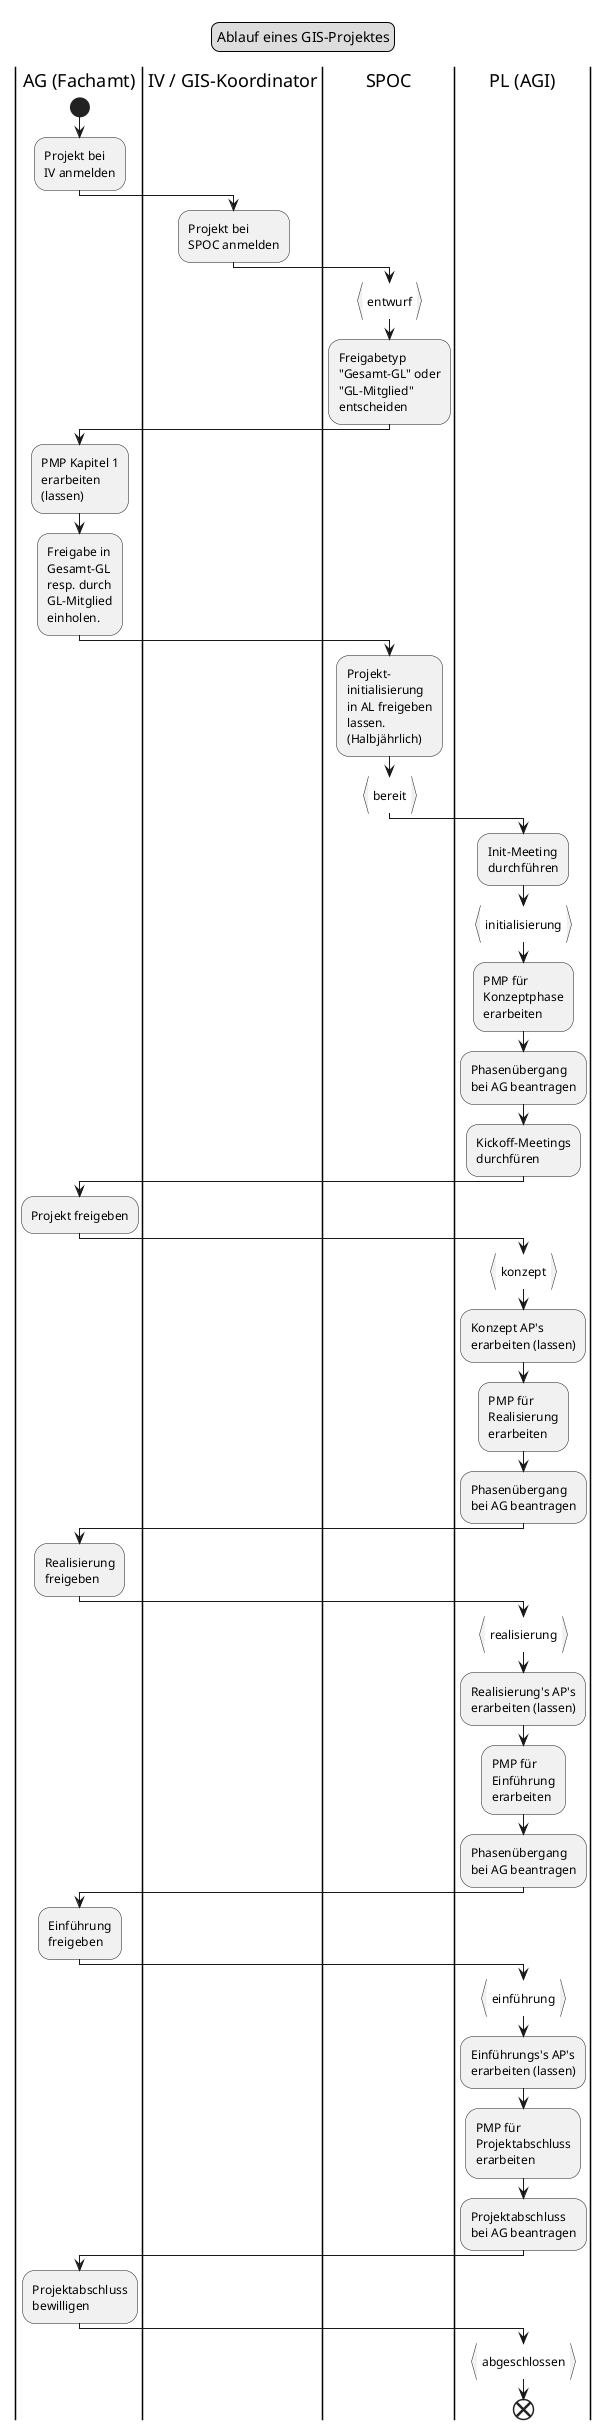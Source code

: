 @startuml
legend top
	Ablauf eines GIS-Projektes
end legend
|AG (Fachamt)|
start
:Projekt bei
IV anmelden;
|IV / GIS-Koordinator|
:Projekt bei
SPOC anmelden;
|SPOC|
:entwurf}

:Freigabetyp
"Gesamt-GL" oder
"GL-Mitglied"
entscheiden;

|AG (Fachamt)|
:PMP Kapitel 1
erarbeiten
(lassen);

:Freigabe in
Gesamt-GL
resp. durch
GL-Mitglied
einholen.;

|SPOC|
:Projekt-
initialisierung
in AL freigeben
lassen.
(Halbjährlich);
:bereit}
|PL (AGI)|
:Init-Meeting
durchführen;
:initialisierung}
:PMP für
Konzeptphase
erarbeiten;
:Phasenübergang
bei AG beantragen;
:Kickoff-Meetings
durchfüren;
|AG (Fachamt)|
:Projekt freigeben;
|PL (AGI)|
:konzept}
:Konzept AP's
erarbeiten (lassen);
:PMP für
Realisierung
erarbeiten;
:Phasenübergang
bei AG beantragen;
|AG (Fachamt)|
:Realisierung
freigeben;
|PL (AGI)|
:realisierung}
:Realisierung's AP's
erarbeiten (lassen);
:PMP für
Einführung
erarbeiten;
:Phasenübergang
bei AG beantragen;
|AG (Fachamt)|
:Einführung
freigeben;
|PL (AGI)|
:einführung}
:Einführungs's AP's
erarbeiten (lassen);
:PMP für
Projektabschluss
erarbeiten;
:Projektabschluss
bei AG beantragen;
|AG (Fachamt)|
:Projektabschluss
bewilligen;
|PL (AGI)|
:abgeschlossen}
end
@enduml